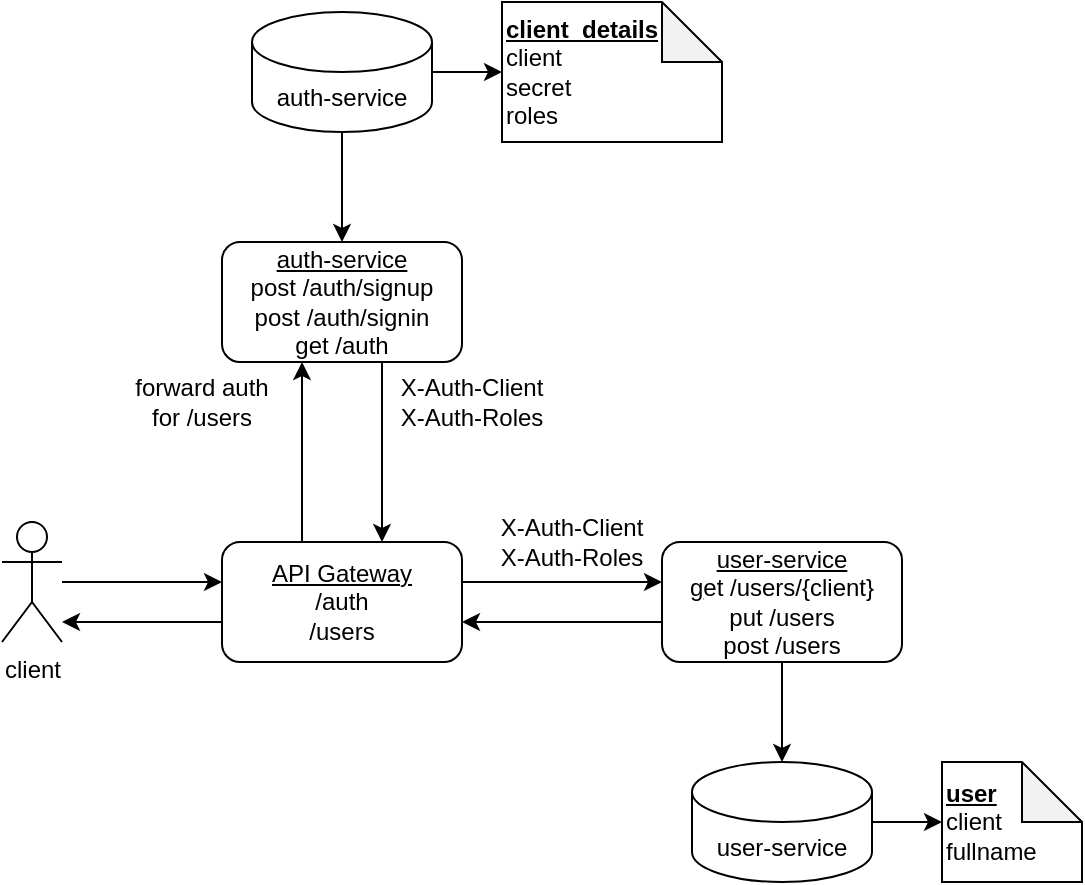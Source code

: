 <mxfile version="14.1.2" type="github">
  <diagram id="R2lEEEUBdFMjLlhIrx00" name="Page-1">
    <mxGraphModel dx="1422" dy="762" grid="1" gridSize="10" guides="1" tooltips="1" connect="1" arrows="1" fold="1" page="1" pageScale="1" pageWidth="850" pageHeight="1100" math="0" shadow="0" extFonts="Permanent Marker^https://fonts.googleapis.com/css?family=Permanent+Marker">
      <root>
        <mxCell id="0" />
        <mxCell id="1" parent="0" />
        <mxCell id="2kVcuih4vim7N5ecQymW-15" value="" style="edgeStyle=orthogonalEdgeStyle;rounded=0;orthogonalLoop=1;jettySize=auto;html=1;" edge="1" parent="1" source="2kVcuih4vim7N5ecQymW-1" target="2kVcuih4vim7N5ecQymW-3">
          <mxGeometry relative="1" as="geometry">
            <Array as="points">
              <mxPoint x="310" y="320" />
              <mxPoint x="310" y="320" />
            </Array>
          </mxGeometry>
        </mxCell>
        <mxCell id="2kVcuih4vim7N5ecQymW-22" value="" style="edgeStyle=orthogonalEdgeStyle;rounded=0;orthogonalLoop=1;jettySize=auto;html=1;" edge="1" parent="1" source="2kVcuih4vim7N5ecQymW-1" target="2kVcuih4vim7N5ecQymW-2">
          <mxGeometry relative="1" as="geometry">
            <Array as="points">
              <mxPoint x="190" y="240" />
              <mxPoint x="190" y="240" />
            </Array>
          </mxGeometry>
        </mxCell>
        <mxCell id="2kVcuih4vim7N5ecQymW-26" value="" style="edgeStyle=orthogonalEdgeStyle;rounded=0;orthogonalLoop=1;jettySize=auto;html=1;" edge="1" parent="1" target="2kVcuih4vim7N5ecQymW-24">
          <mxGeometry relative="1" as="geometry">
            <mxPoint x="150" y="340" as="sourcePoint" />
            <Array as="points">
              <mxPoint x="110" y="340" />
              <mxPoint x="110" y="340" />
            </Array>
          </mxGeometry>
        </mxCell>
        <mxCell id="2kVcuih4vim7N5ecQymW-1" value="&lt;u&gt;API Gateway&lt;/u&gt;&lt;br&gt;/auth&lt;br&gt;/users" style="rounded=1;whiteSpace=wrap;html=1;" vertex="1" parent="1">
          <mxGeometry x="150" y="300" width="120" height="60" as="geometry" />
        </mxCell>
        <mxCell id="2kVcuih4vim7N5ecQymW-23" value="" style="edgeStyle=orthogonalEdgeStyle;rounded=0;orthogonalLoop=1;jettySize=auto;html=1;" edge="1" parent="1" source="2kVcuih4vim7N5ecQymW-2" target="2kVcuih4vim7N5ecQymW-1">
          <mxGeometry relative="1" as="geometry">
            <Array as="points">
              <mxPoint x="230" y="240" />
              <mxPoint x="230" y="240" />
            </Array>
          </mxGeometry>
        </mxCell>
        <mxCell id="2kVcuih4vim7N5ecQymW-2" value="&lt;u&gt;auth-service&lt;/u&gt;&lt;br&gt;post /auth/signup&lt;br&gt;post /auth/signin&lt;br&gt;get /auth" style="rounded=1;whiteSpace=wrap;html=1;" vertex="1" parent="1">
          <mxGeometry x="150" y="150" width="120" height="60" as="geometry" />
        </mxCell>
        <mxCell id="2kVcuih4vim7N5ecQymW-14" style="edgeStyle=orthogonalEdgeStyle;rounded=0;orthogonalLoop=1;jettySize=auto;html=1;" edge="1" parent="1" source="2kVcuih4vim7N5ecQymW-3" target="2kVcuih4vim7N5ecQymW-6">
          <mxGeometry relative="1" as="geometry" />
        </mxCell>
        <mxCell id="2kVcuih4vim7N5ecQymW-16" value="" style="edgeStyle=orthogonalEdgeStyle;rounded=0;orthogonalLoop=1;jettySize=auto;html=1;" edge="1" parent="1" source="2kVcuih4vim7N5ecQymW-3" target="2kVcuih4vim7N5ecQymW-1">
          <mxGeometry relative="1" as="geometry">
            <Array as="points">
              <mxPoint x="350" y="340" />
              <mxPoint x="350" y="340" />
            </Array>
          </mxGeometry>
        </mxCell>
        <mxCell id="2kVcuih4vim7N5ecQymW-3" value="&lt;u&gt;user-service&lt;br&gt;g&lt;/u&gt;et /users/{client}&lt;br&gt;put /users&lt;br&gt;post /users" style="rounded=1;whiteSpace=wrap;html=1;" vertex="1" parent="1">
          <mxGeometry x="370" y="300" width="120" height="60" as="geometry" />
        </mxCell>
        <mxCell id="2kVcuih4vim7N5ecQymW-12" value="" style="edgeStyle=orthogonalEdgeStyle;rounded=0;orthogonalLoop=1;jettySize=auto;html=1;" edge="1" parent="1" source="2kVcuih4vim7N5ecQymW-5" target="2kVcuih4vim7N5ecQymW-11">
          <mxGeometry relative="1" as="geometry" />
        </mxCell>
        <mxCell id="2kVcuih4vim7N5ecQymW-13" style="edgeStyle=orthogonalEdgeStyle;rounded=0;orthogonalLoop=1;jettySize=auto;html=1;entryX=0.5;entryY=0;entryDx=0;entryDy=0;" edge="1" parent="1" source="2kVcuih4vim7N5ecQymW-5" target="2kVcuih4vim7N5ecQymW-2">
          <mxGeometry relative="1" as="geometry" />
        </mxCell>
        <mxCell id="2kVcuih4vim7N5ecQymW-5" value="auth-service" style="shape=cylinder3;whiteSpace=wrap;html=1;boundedLbl=1;backgroundOutline=1;size=15;" vertex="1" parent="1">
          <mxGeometry x="165" y="35" width="90" height="60" as="geometry" />
        </mxCell>
        <mxCell id="2kVcuih4vim7N5ecQymW-8" value="" style="edgeStyle=orthogonalEdgeStyle;rounded=0;orthogonalLoop=1;jettySize=auto;html=1;" edge="1" parent="1" source="2kVcuih4vim7N5ecQymW-6" target="2kVcuih4vim7N5ecQymW-7">
          <mxGeometry relative="1" as="geometry" />
        </mxCell>
        <mxCell id="2kVcuih4vim7N5ecQymW-6" value="user-service" style="shape=cylinder3;whiteSpace=wrap;html=1;boundedLbl=1;backgroundOutline=1;size=15;" vertex="1" parent="1">
          <mxGeometry x="385" y="410" width="90" height="60" as="geometry" />
        </mxCell>
        <mxCell id="2kVcuih4vim7N5ecQymW-7" value="&lt;b&gt;&lt;u&gt;user&lt;/u&gt;&lt;/b&gt;&lt;br&gt;client&lt;br&gt;fullname" style="shape=note;whiteSpace=wrap;html=1;backgroundOutline=1;darkOpacity=0.05;align=left;" vertex="1" parent="1">
          <mxGeometry x="510" y="410" width="70" height="60" as="geometry" />
        </mxCell>
        <mxCell id="2kVcuih4vim7N5ecQymW-11" value="&lt;b&gt;&lt;u&gt;client_details&lt;br&gt;&lt;/u&gt;&lt;/b&gt;client&lt;br&gt;secret&lt;br&gt;roles" style="shape=note;whiteSpace=wrap;html=1;backgroundOutline=1;darkOpacity=0.05;align=left;" vertex="1" parent="1">
          <mxGeometry x="290" y="30" width="110" height="70" as="geometry" />
        </mxCell>
        <mxCell id="2kVcuih4vim7N5ecQymW-25" style="edgeStyle=orthogonalEdgeStyle;rounded=0;orthogonalLoop=1;jettySize=auto;html=1;" edge="1" parent="1">
          <mxGeometry relative="1" as="geometry">
            <mxPoint x="70" y="320" as="sourcePoint" />
            <mxPoint x="150" y="320" as="targetPoint" />
            <Array as="points">
              <mxPoint x="70" y="320" />
              <mxPoint x="150" y="320" />
            </Array>
          </mxGeometry>
        </mxCell>
        <mxCell id="2kVcuih4vim7N5ecQymW-24" value="client" style="shape=umlActor;verticalLabelPosition=bottom;verticalAlign=top;html=1;outlineConnect=0;" vertex="1" parent="1">
          <mxGeometry x="40" y="290" width="30" height="60" as="geometry" />
        </mxCell>
        <mxCell id="2kVcuih4vim7N5ecQymW-28" value="forward auth for /users" style="text;html=1;strokeColor=none;fillColor=none;align=center;verticalAlign=middle;whiteSpace=wrap;rounded=0;" vertex="1" parent="1">
          <mxGeometry x="100" y="220" width="80" height="20" as="geometry" />
        </mxCell>
        <mxCell id="2kVcuih4vim7N5ecQymW-32" value="X-Auth-Client&lt;br&gt;X-Auth-Roles" style="text;html=1;strokeColor=none;fillColor=none;align=center;verticalAlign=middle;whiteSpace=wrap;rounded=0;" vertex="1" parent="1">
          <mxGeometry x="230" y="220" width="90" height="20" as="geometry" />
        </mxCell>
        <mxCell id="2kVcuih4vim7N5ecQymW-33" value="X-Auth-Client&lt;br&gt;X-Auth-Roles" style="text;html=1;strokeColor=none;fillColor=none;align=center;verticalAlign=middle;whiteSpace=wrap;rounded=0;" vertex="1" parent="1">
          <mxGeometry x="280" y="290" width="90" height="20" as="geometry" />
        </mxCell>
      </root>
    </mxGraphModel>
  </diagram>
</mxfile>
